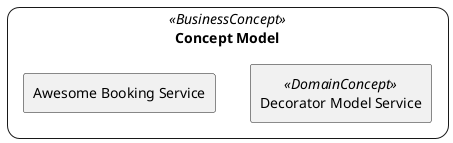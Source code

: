 @startuml
skinparam rectangle {
    roundCorner<<BusinessConcept>> 25
}

rectangle "Concept Model" <<BusinessConcept>> {
rectangle "Decorator Model Service" <<DomainConcept>> as ex1
rectangle "Awesome Booking Service"
}
@enduml